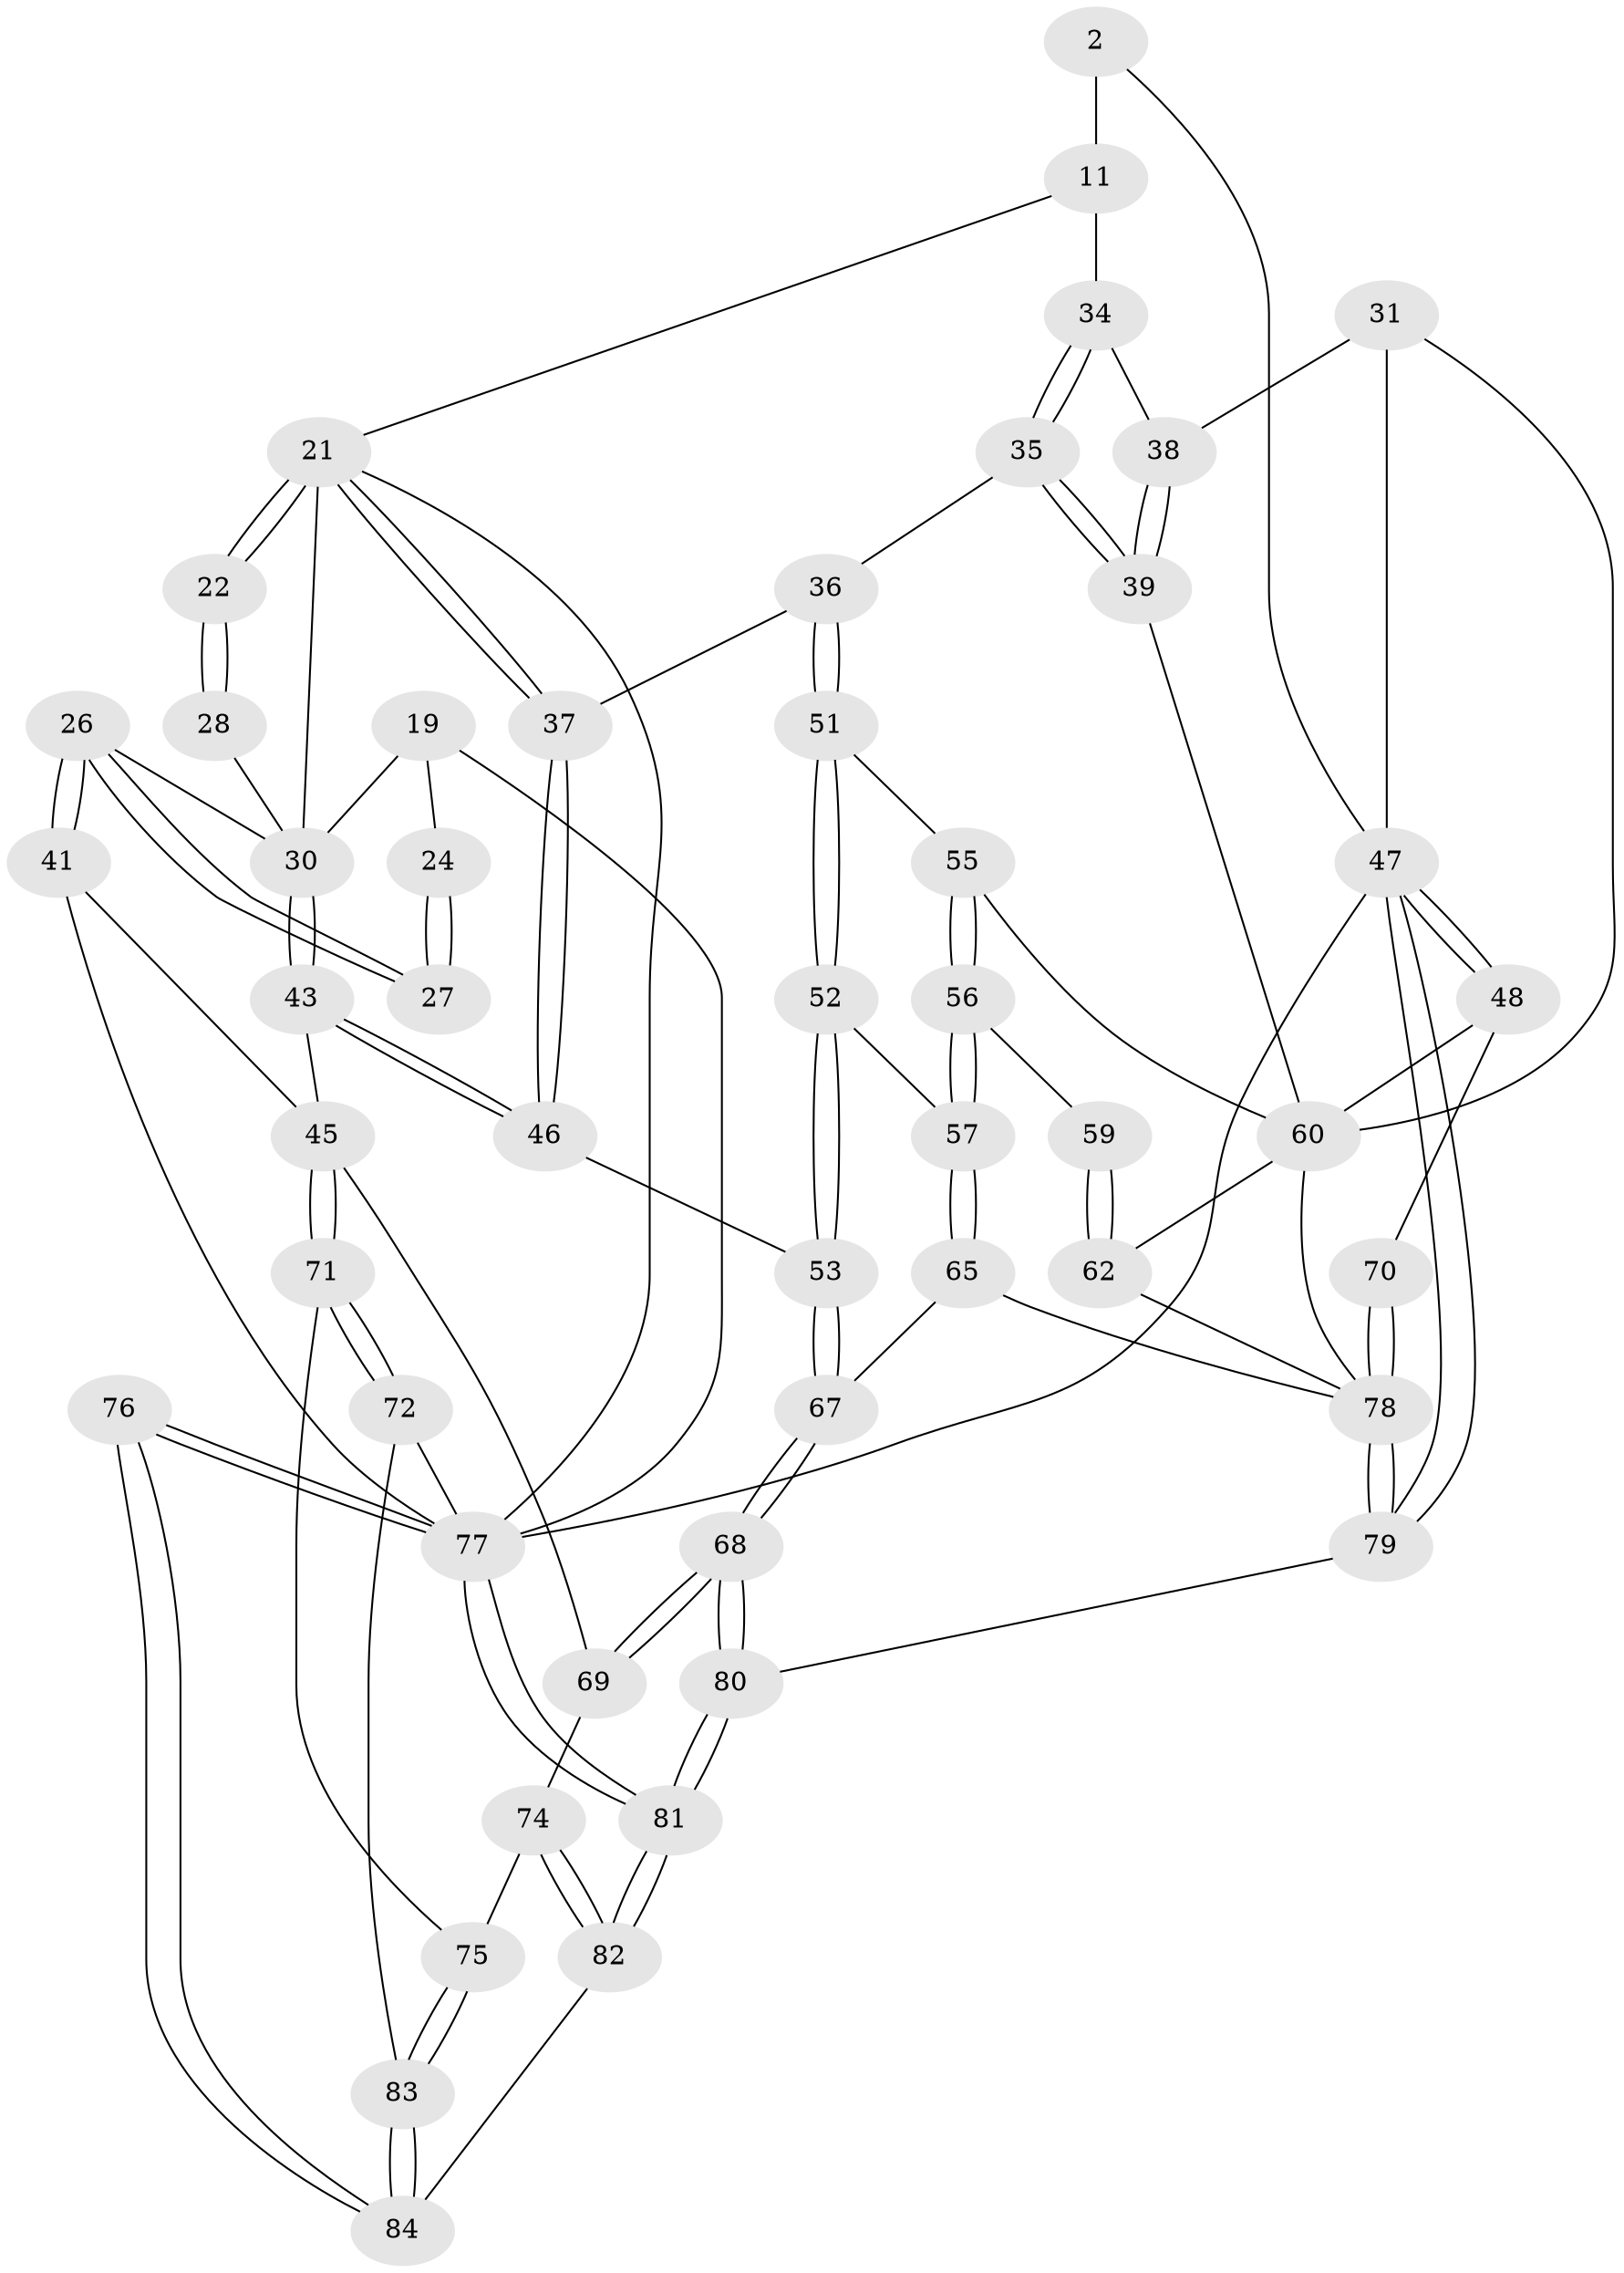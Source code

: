 // original degree distribution, {3: 0.03571428571428571, 4: 0.25, 5: 0.4642857142857143, 6: 0.25}
// Generated by graph-tools (version 1.1) at 2025/05/03/04/25 22:05:40]
// undirected, 50 vertices, 116 edges
graph export_dot {
graph [start="1"]
  node [color=gray90,style=filled];
  2 [pos="+0.8662414801091901+0",super="+1"];
  11 [pos="+0.7759152353826451+0.15859508835821565",super="+8"];
  19 [pos="+0+0.21148015859533598",super="+18"];
  21 [pos="+0.5953699481288286+0.31353396834432784",super="+9+15"];
  22 [pos="+0.5845482651062166+0.3093428155163484",super="+12+13"];
  24 [pos="+0.17207649942961412+0.1304828063134848",super="+23"];
  26 [pos="+0.19043026855453007+0.3442507192883312"];
  27 [pos="+0.139779582610514+0.31136179237343437"];
  28 [pos="+0.4113171492134476+0.30685448228979983"];
  30 [pos="+0.2891755453572798+0.36364601192572427",super="+25+17+29"];
  31 [pos="+1+0"];
  34 [pos="+0.8484210885728111+0.23245032177619407",super="+33"];
  35 [pos="+0.7836439843907638+0.3793430086012306"];
  36 [pos="+0.6839287398614854+0.4160054273762588"];
  37 [pos="+0.623189580632305+0.38877755539879705"];
  38 [pos="+0.9119183601563898+0.2448460560336268",super="+32"];
  39 [pos="+1+0.43211942986226154"];
  41 [pos="+0+0.578952487799722"];
  43 [pos="+0.3594675134823253+0.5748049154526282"];
  45 [pos="+0.11866119951441642+0.6478413366880109",super="+44"];
  46 [pos="+0.44514935309081255+0.5667371209257586"];
  47 [pos="+1+1",super="+3"];
  48 [pos="+1+0.7611189669857421"];
  51 [pos="+0.6868801308705363+0.42222392402644127"];
  52 [pos="+0.6756856225121931+0.5770268224232029"];
  53 [pos="+0.5246235132694885+0.6495046600440874"];
  55 [pos="+0.7602644965311955+0.5044172822915503"];
  56 [pos="+0.764161103368326+0.6383211808465664"];
  57 [pos="+0.6901643491084286+0.6600659115729804"];
  59 [pos="+0.7668040588629866+0.6395166289524806"];
  60 [pos="+0.918937307029378+0.6689757741513471",super="+49+54"];
  62 [pos="+0.8128676776072871+0.6838078810343395",super="+61+58"];
  65 [pos="+0.6259816859722926+0.7476528098172425"];
  67 [pos="+0.5936794315442313+0.7386793344576297"];
  68 [pos="+0.4613326622132353+0.8513270373035409"];
  69 [pos="+0.3540445824268609+0.7706476199436295"];
  70 [pos="+1+0.7915750112192445"];
  71 [pos="+0.12082706196332078+0.6846395253229045"];
  72 [pos="+0+0.8859571827144699"];
  74 [pos="+0.3109728924838633+0.8301369066557934"];
  75 [pos="+0.14370551773515045+0.799003149496401"];
  76 [pos="+0+1"];
  77 [pos="+0+1",super="+5+73"];
  78 [pos="+0.7553784594089489+1",super="+64+66"];
  79 [pos="+0.7434048803529514+1"];
  80 [pos="+0.470796346945398+1"];
  81 [pos="+0.28942163169420465+1"];
  82 [pos="+0.2437284536497327+1"];
  83 [pos="+0.14378989827043054+0.8782548084954835"];
  84 [pos="+0.16169137961665642+0.917570102667885"];
  2 -- 11 [weight=2];
  2 -- 47;
  11 -- 21;
  11 -- 34;
  19 -- 24;
  19 -- 77 [weight=2];
  19 -- 30;
  21 -- 22 [weight=3];
  21 -- 22;
  21 -- 37;
  21 -- 37;
  21 -- 77;
  21 -- 30 [weight=2];
  22 -- 28 [weight=2];
  22 -- 28;
  24 -- 27 [weight=2];
  24 -- 27;
  26 -- 27;
  26 -- 27;
  26 -- 41;
  26 -- 41;
  26 -- 30;
  28 -- 30;
  30 -- 43;
  30 -- 43;
  31 -- 47;
  31 -- 38;
  31 -- 60;
  34 -- 35;
  34 -- 35;
  34 -- 38 [weight=2];
  35 -- 36;
  35 -- 39;
  35 -- 39;
  36 -- 37;
  36 -- 51;
  36 -- 51;
  37 -- 46;
  37 -- 46;
  38 -- 39;
  38 -- 39;
  39 -- 60;
  41 -- 45;
  41 -- 77;
  43 -- 46;
  43 -- 46;
  43 -- 45;
  45 -- 71;
  45 -- 71;
  45 -- 69;
  46 -- 53;
  47 -- 48;
  47 -- 48;
  47 -- 79;
  47 -- 79;
  47 -- 77 [weight=2];
  48 -- 70;
  48 -- 60;
  51 -- 52;
  51 -- 52;
  51 -- 55;
  52 -- 53;
  52 -- 53;
  52 -- 57;
  53 -- 67;
  53 -- 67;
  55 -- 56;
  55 -- 56;
  55 -- 60;
  56 -- 57;
  56 -- 57;
  56 -- 59;
  57 -- 65;
  57 -- 65;
  59 -- 62 [weight=2];
  59 -- 62;
  60 -- 62 [weight=2];
  60 -- 78;
  62 -- 78;
  65 -- 67;
  65 -- 78;
  67 -- 68;
  67 -- 68;
  68 -- 69;
  68 -- 69;
  68 -- 80;
  68 -- 80;
  69 -- 74;
  70 -- 78 [weight=2];
  70 -- 78;
  71 -- 72;
  71 -- 72;
  71 -- 75;
  72 -- 83;
  72 -- 77;
  74 -- 75;
  74 -- 82;
  74 -- 82;
  75 -- 83;
  75 -- 83;
  76 -- 77 [weight=2];
  76 -- 77;
  76 -- 84;
  76 -- 84;
  77 -- 81;
  77 -- 81;
  78 -- 79;
  78 -- 79;
  79 -- 80;
  80 -- 81;
  80 -- 81;
  81 -- 82;
  81 -- 82;
  82 -- 84;
  83 -- 84;
  83 -- 84;
}
